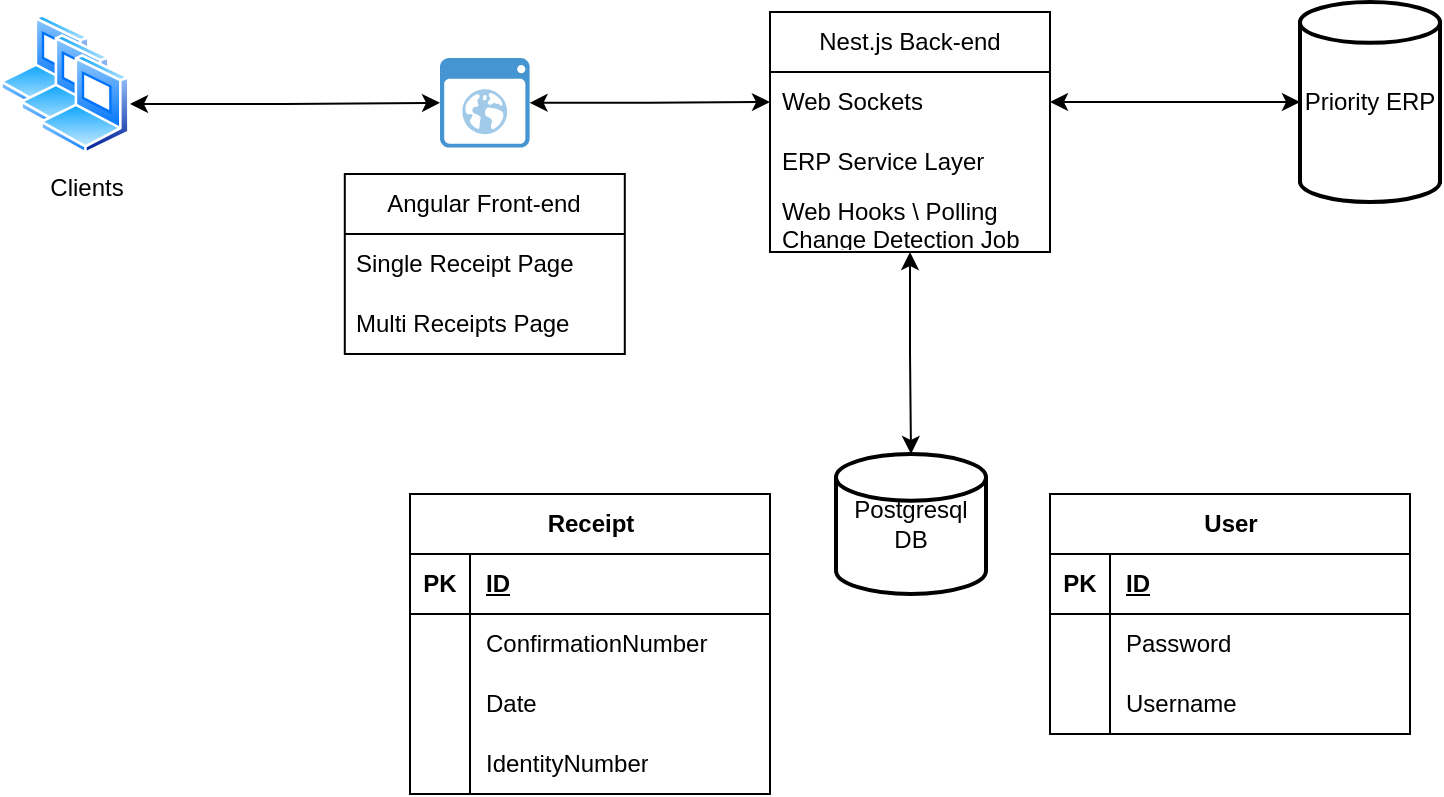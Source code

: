 <mxfile version="26.2.2" pages="2">
  <diagram name="Basic System Design" id="KiHX5Jfvy_KIr0yyrGE-">
    <mxGraphModel dx="1030" dy="659" grid="1" gridSize="10" guides="1" tooltips="1" connect="1" arrows="1" fold="1" page="1" pageScale="1" pageWidth="1169" pageHeight="827" math="0" shadow="0">
      <root>
        <mxCell id="0" />
        <mxCell id="1" parent="0" />
        <mxCell id="JUh57aAqCIEqQz4XWa3Y-1" value="" style="image;aspect=fixed;perimeter=ellipsePerimeter;html=1;align=center;shadow=0;dashed=0;spacingTop=3;image=img/lib/active_directory/laptop_client.svg;" vertex="1" parent="1">
          <mxGeometry x="130" y="70" width="45" height="50" as="geometry" />
        </mxCell>
        <mxCell id="JUh57aAqCIEqQz4XWa3Y-32" style="edgeStyle=orthogonalEdgeStyle;rounded=0;orthogonalLoop=1;jettySize=auto;html=1;startArrow=classic;startFill=1;" edge="1" parent="1" source="JUh57aAqCIEqQz4XWa3Y-3" target="JUh57aAqCIEqQz4XWa3Y-18">
          <mxGeometry relative="1" as="geometry" />
        </mxCell>
        <mxCell id="JUh57aAqCIEqQz4XWa3Y-3" value="" style="shadow=0;dashed=0;html=1;strokeColor=none;fillColor=#4495D1;labelPosition=center;verticalLabelPosition=bottom;verticalAlign=top;align=center;outlineConnect=0;shape=mxgraph.veeam.2d.web_ui;" vertex="1" parent="1">
          <mxGeometry x="350" y="92" width="44.8" height="44.8" as="geometry" />
        </mxCell>
        <mxCell id="JUh57aAqCIEqQz4XWa3Y-8" value="" style="image;aspect=fixed;perimeter=ellipsePerimeter;html=1;align=center;shadow=0;dashed=0;spacingTop=3;image=img/lib/active_directory/laptop_client.svg;" vertex="1" parent="1">
          <mxGeometry x="140" y="80" width="45" height="50" as="geometry" />
        </mxCell>
        <mxCell id="JUh57aAqCIEqQz4XWa3Y-34" style="edgeStyle=orthogonalEdgeStyle;rounded=0;orthogonalLoop=1;jettySize=auto;html=1;startArrow=classic;startFill=1;" edge="1" parent="1" source="JUh57aAqCIEqQz4XWa3Y-9" target="JUh57aAqCIEqQz4XWa3Y-3">
          <mxGeometry relative="1" as="geometry" />
        </mxCell>
        <mxCell id="JUh57aAqCIEqQz4XWa3Y-9" value="Clients" style="image;aspect=fixed;perimeter=ellipsePerimeter;html=1;align=center;shadow=0;dashed=0;spacingTop=3;image=img/lib/active_directory/laptop_client.svg;" vertex="1" parent="1">
          <mxGeometry x="150" y="90" width="45" height="50" as="geometry" />
        </mxCell>
        <mxCell id="JUh57aAqCIEqQz4XWa3Y-43" value="" style="edgeStyle=orthogonalEdgeStyle;rounded=0;orthogonalLoop=1;jettySize=auto;html=1;startArrow=classic;startFill=1;" edge="1" parent="1" source="JUh57aAqCIEqQz4XWa3Y-17" target="JUh57aAqCIEqQz4XWa3Y-42">
          <mxGeometry relative="1" as="geometry" />
        </mxCell>
        <mxCell id="JUh57aAqCIEqQz4XWa3Y-17" value="Nest.js Back-end" style="swimlane;fontStyle=0;childLayout=stackLayout;horizontal=1;startSize=30;horizontalStack=0;resizeParent=1;resizeParentMax=0;resizeLast=0;collapsible=1;marginBottom=0;whiteSpace=wrap;html=1;" vertex="1" parent="1">
          <mxGeometry x="515" y="69" width="140" height="120" as="geometry" />
        </mxCell>
        <mxCell id="JUh57aAqCIEqQz4XWa3Y-18" value="Web Sockets" style="text;strokeColor=none;fillColor=none;align=left;verticalAlign=middle;spacingLeft=4;spacingRight=4;overflow=hidden;points=[[0,0.5],[1,0.5]];portConstraint=eastwest;rotatable=0;whiteSpace=wrap;html=1;" vertex="1" parent="JUh57aAqCIEqQz4XWa3Y-17">
          <mxGeometry y="30" width="140" height="30" as="geometry" />
        </mxCell>
        <mxCell id="JUh57aAqCIEqQz4XWa3Y-19" value="ERP Service Layer" style="text;strokeColor=none;fillColor=none;align=left;verticalAlign=middle;spacingLeft=4;spacingRight=4;overflow=hidden;points=[[0,0.5],[1,0.5]];portConstraint=eastwest;rotatable=0;whiteSpace=wrap;html=1;" vertex="1" parent="JUh57aAqCIEqQz4XWa3Y-17">
          <mxGeometry y="60" width="140" height="30" as="geometry" />
        </mxCell>
        <mxCell id="JUh57aAqCIEqQz4XWa3Y-39" value="Web Hooks \ Polling Change Detection Job" style="text;strokeColor=none;fillColor=none;align=left;verticalAlign=middle;spacingLeft=4;spacingRight=4;overflow=hidden;points=[[0,0.5],[1,0.5]];portConstraint=eastwest;rotatable=0;whiteSpace=wrap;html=1;" vertex="1" parent="JUh57aAqCIEqQz4XWa3Y-17">
          <mxGeometry y="90" width="140" height="30" as="geometry" />
        </mxCell>
        <mxCell id="JUh57aAqCIEqQz4XWa3Y-35" value="Priority ERP" style="strokeWidth=2;html=1;shape=mxgraph.lean_mapping.mrp_erp;whiteSpace=wrap;" vertex="1" parent="1">
          <mxGeometry x="780" y="64" width="70" height="100" as="geometry" />
        </mxCell>
        <mxCell id="JUh57aAqCIEqQz4XWa3Y-37" style="edgeStyle=orthogonalEdgeStyle;rounded=0;orthogonalLoop=1;jettySize=auto;html=1;entryX=0;entryY=0.5;entryDx=0;entryDy=0;entryPerimeter=0;startArrow=classic;startFill=1;" edge="1" parent="1" source="JUh57aAqCIEqQz4XWa3Y-18" target="JUh57aAqCIEqQz4XWa3Y-35">
          <mxGeometry relative="1" as="geometry" />
        </mxCell>
        <mxCell id="JUh57aAqCIEqQz4XWa3Y-42" value="Postgresql DB" style="strokeWidth=2;html=1;shape=mxgraph.flowchart.database;whiteSpace=wrap;" vertex="1" parent="1">
          <mxGeometry x="548" y="290" width="75" height="70" as="geometry" />
        </mxCell>
        <mxCell id="JUh57aAqCIEqQz4XWa3Y-44" value="Receipt" style="shape=table;startSize=30;container=1;collapsible=1;childLayout=tableLayout;fixedRows=1;rowLines=0;fontStyle=1;align=center;resizeLast=1;html=1;" vertex="1" parent="1">
          <mxGeometry x="335" y="310" width="180" height="150" as="geometry" />
        </mxCell>
        <mxCell id="JUh57aAqCIEqQz4XWa3Y-45" value="" style="shape=tableRow;horizontal=0;startSize=0;swimlaneHead=0;swimlaneBody=0;fillColor=none;collapsible=0;dropTarget=0;points=[[0,0.5],[1,0.5]];portConstraint=eastwest;top=0;left=0;right=0;bottom=1;" vertex="1" parent="JUh57aAqCIEqQz4XWa3Y-44">
          <mxGeometry y="30" width="180" height="30" as="geometry" />
        </mxCell>
        <mxCell id="JUh57aAqCIEqQz4XWa3Y-46" value="PK" style="shape=partialRectangle;connectable=0;fillColor=none;top=0;left=0;bottom=0;right=0;fontStyle=1;overflow=hidden;whiteSpace=wrap;html=1;" vertex="1" parent="JUh57aAqCIEqQz4XWa3Y-45">
          <mxGeometry width="30" height="30" as="geometry">
            <mxRectangle width="30" height="30" as="alternateBounds" />
          </mxGeometry>
        </mxCell>
        <mxCell id="JUh57aAqCIEqQz4XWa3Y-47" value="ID" style="shape=partialRectangle;connectable=0;fillColor=none;top=0;left=0;bottom=0;right=0;align=left;spacingLeft=6;fontStyle=5;overflow=hidden;whiteSpace=wrap;html=1;" vertex="1" parent="JUh57aAqCIEqQz4XWa3Y-45">
          <mxGeometry x="30" width="150" height="30" as="geometry">
            <mxRectangle width="150" height="30" as="alternateBounds" />
          </mxGeometry>
        </mxCell>
        <mxCell id="JUh57aAqCIEqQz4XWa3Y-48" value="" style="shape=tableRow;horizontal=0;startSize=0;swimlaneHead=0;swimlaneBody=0;fillColor=none;collapsible=0;dropTarget=0;points=[[0,0.5],[1,0.5]];portConstraint=eastwest;top=0;left=0;right=0;bottom=0;" vertex="1" parent="JUh57aAqCIEqQz4XWa3Y-44">
          <mxGeometry y="60" width="180" height="30" as="geometry" />
        </mxCell>
        <mxCell id="JUh57aAqCIEqQz4XWa3Y-49" value="" style="shape=partialRectangle;connectable=0;fillColor=none;top=0;left=0;bottom=0;right=0;editable=1;overflow=hidden;whiteSpace=wrap;html=1;" vertex="1" parent="JUh57aAqCIEqQz4XWa3Y-48">
          <mxGeometry width="30" height="30" as="geometry">
            <mxRectangle width="30" height="30" as="alternateBounds" />
          </mxGeometry>
        </mxCell>
        <mxCell id="JUh57aAqCIEqQz4XWa3Y-50" value="ConfirmationNumber" style="shape=partialRectangle;connectable=0;fillColor=none;top=0;left=0;bottom=0;right=0;align=left;spacingLeft=6;overflow=hidden;whiteSpace=wrap;html=1;" vertex="1" parent="JUh57aAqCIEqQz4XWa3Y-48">
          <mxGeometry x="30" width="150" height="30" as="geometry">
            <mxRectangle width="150" height="30" as="alternateBounds" />
          </mxGeometry>
        </mxCell>
        <mxCell id="JUh57aAqCIEqQz4XWa3Y-51" value="" style="shape=tableRow;horizontal=0;startSize=0;swimlaneHead=0;swimlaneBody=0;fillColor=none;collapsible=0;dropTarget=0;points=[[0,0.5],[1,0.5]];portConstraint=eastwest;top=0;left=0;right=0;bottom=0;" vertex="1" parent="JUh57aAqCIEqQz4XWa3Y-44">
          <mxGeometry y="90" width="180" height="30" as="geometry" />
        </mxCell>
        <mxCell id="JUh57aAqCIEqQz4XWa3Y-52" value="" style="shape=partialRectangle;connectable=0;fillColor=none;top=0;left=0;bottom=0;right=0;editable=1;overflow=hidden;whiteSpace=wrap;html=1;" vertex="1" parent="JUh57aAqCIEqQz4XWa3Y-51">
          <mxGeometry width="30" height="30" as="geometry">
            <mxRectangle width="30" height="30" as="alternateBounds" />
          </mxGeometry>
        </mxCell>
        <mxCell id="JUh57aAqCIEqQz4XWa3Y-53" value="Date" style="shape=partialRectangle;connectable=0;fillColor=none;top=0;left=0;bottom=0;right=0;align=left;spacingLeft=6;overflow=hidden;whiteSpace=wrap;html=1;" vertex="1" parent="JUh57aAqCIEqQz4XWa3Y-51">
          <mxGeometry x="30" width="150" height="30" as="geometry">
            <mxRectangle width="150" height="30" as="alternateBounds" />
          </mxGeometry>
        </mxCell>
        <mxCell id="JUh57aAqCIEqQz4XWa3Y-54" value="" style="shape=tableRow;horizontal=0;startSize=0;swimlaneHead=0;swimlaneBody=0;fillColor=none;collapsible=0;dropTarget=0;points=[[0,0.5],[1,0.5]];portConstraint=eastwest;top=0;left=0;right=0;bottom=0;" vertex="1" parent="JUh57aAqCIEqQz4XWa3Y-44">
          <mxGeometry y="120" width="180" height="30" as="geometry" />
        </mxCell>
        <mxCell id="JUh57aAqCIEqQz4XWa3Y-55" value="" style="shape=partialRectangle;connectable=0;fillColor=none;top=0;left=0;bottom=0;right=0;editable=1;overflow=hidden;whiteSpace=wrap;html=1;" vertex="1" parent="JUh57aAqCIEqQz4XWa3Y-54">
          <mxGeometry width="30" height="30" as="geometry">
            <mxRectangle width="30" height="30" as="alternateBounds" />
          </mxGeometry>
        </mxCell>
        <mxCell id="JUh57aAqCIEqQz4XWa3Y-56" value="IdentityNumber" style="shape=partialRectangle;connectable=0;fillColor=none;top=0;left=0;bottom=0;right=0;align=left;spacingLeft=6;overflow=hidden;whiteSpace=wrap;html=1;" vertex="1" parent="JUh57aAqCIEqQz4XWa3Y-54">
          <mxGeometry x="30" width="150" height="30" as="geometry">
            <mxRectangle width="150" height="30" as="alternateBounds" />
          </mxGeometry>
        </mxCell>
        <mxCell id="JUh57aAqCIEqQz4XWa3Y-57" value="User" style="shape=table;startSize=30;container=1;collapsible=1;childLayout=tableLayout;fixedRows=1;rowLines=0;fontStyle=1;align=center;resizeLast=1;html=1;" vertex="1" parent="1">
          <mxGeometry x="655" y="310" width="180" height="120" as="geometry" />
        </mxCell>
        <mxCell id="JUh57aAqCIEqQz4XWa3Y-58" value="" style="shape=tableRow;horizontal=0;startSize=0;swimlaneHead=0;swimlaneBody=0;fillColor=none;collapsible=0;dropTarget=0;points=[[0,0.5],[1,0.5]];portConstraint=eastwest;top=0;left=0;right=0;bottom=1;" vertex="1" parent="JUh57aAqCIEqQz4XWa3Y-57">
          <mxGeometry y="30" width="180" height="30" as="geometry" />
        </mxCell>
        <mxCell id="JUh57aAqCIEqQz4XWa3Y-59" value="PK" style="shape=partialRectangle;connectable=0;fillColor=none;top=0;left=0;bottom=0;right=0;fontStyle=1;overflow=hidden;whiteSpace=wrap;html=1;" vertex="1" parent="JUh57aAqCIEqQz4XWa3Y-58">
          <mxGeometry width="30" height="30" as="geometry">
            <mxRectangle width="30" height="30" as="alternateBounds" />
          </mxGeometry>
        </mxCell>
        <mxCell id="JUh57aAqCIEqQz4XWa3Y-60" value="ID" style="shape=partialRectangle;connectable=0;fillColor=none;top=0;left=0;bottom=0;right=0;align=left;spacingLeft=6;fontStyle=5;overflow=hidden;whiteSpace=wrap;html=1;" vertex="1" parent="JUh57aAqCIEqQz4XWa3Y-58">
          <mxGeometry x="30" width="150" height="30" as="geometry">
            <mxRectangle width="150" height="30" as="alternateBounds" />
          </mxGeometry>
        </mxCell>
        <mxCell id="JUh57aAqCIEqQz4XWa3Y-61" value="" style="shape=tableRow;horizontal=0;startSize=0;swimlaneHead=0;swimlaneBody=0;fillColor=none;collapsible=0;dropTarget=0;points=[[0,0.5],[1,0.5]];portConstraint=eastwest;top=0;left=0;right=0;bottom=0;" vertex="1" parent="JUh57aAqCIEqQz4XWa3Y-57">
          <mxGeometry y="60" width="180" height="30" as="geometry" />
        </mxCell>
        <mxCell id="JUh57aAqCIEqQz4XWa3Y-62" value="" style="shape=partialRectangle;connectable=0;fillColor=none;top=0;left=0;bottom=0;right=0;editable=1;overflow=hidden;whiteSpace=wrap;html=1;" vertex="1" parent="JUh57aAqCIEqQz4XWa3Y-61">
          <mxGeometry width="30" height="30" as="geometry">
            <mxRectangle width="30" height="30" as="alternateBounds" />
          </mxGeometry>
        </mxCell>
        <mxCell id="JUh57aAqCIEqQz4XWa3Y-63" value="Password" style="shape=partialRectangle;connectable=0;fillColor=none;top=0;left=0;bottom=0;right=0;align=left;spacingLeft=6;overflow=hidden;whiteSpace=wrap;html=1;" vertex="1" parent="JUh57aAqCIEqQz4XWa3Y-61">
          <mxGeometry x="30" width="150" height="30" as="geometry">
            <mxRectangle width="150" height="30" as="alternateBounds" />
          </mxGeometry>
        </mxCell>
        <mxCell id="JUh57aAqCIEqQz4XWa3Y-64" value="" style="shape=tableRow;horizontal=0;startSize=0;swimlaneHead=0;swimlaneBody=0;fillColor=none;collapsible=0;dropTarget=0;points=[[0,0.5],[1,0.5]];portConstraint=eastwest;top=0;left=0;right=0;bottom=0;" vertex="1" parent="JUh57aAqCIEqQz4XWa3Y-57">
          <mxGeometry y="90" width="180" height="30" as="geometry" />
        </mxCell>
        <mxCell id="JUh57aAqCIEqQz4XWa3Y-65" value="" style="shape=partialRectangle;connectable=0;fillColor=none;top=0;left=0;bottom=0;right=0;editable=1;overflow=hidden;whiteSpace=wrap;html=1;" vertex="1" parent="JUh57aAqCIEqQz4XWa3Y-64">
          <mxGeometry width="30" height="30" as="geometry">
            <mxRectangle width="30" height="30" as="alternateBounds" />
          </mxGeometry>
        </mxCell>
        <mxCell id="JUh57aAqCIEqQz4XWa3Y-66" value="Username" style="shape=partialRectangle;connectable=0;fillColor=none;top=0;left=0;bottom=0;right=0;align=left;spacingLeft=6;overflow=hidden;whiteSpace=wrap;html=1;" vertex="1" parent="JUh57aAqCIEqQz4XWa3Y-64">
          <mxGeometry x="30" width="150" height="30" as="geometry">
            <mxRectangle width="150" height="30" as="alternateBounds" />
          </mxGeometry>
        </mxCell>
        <mxCell id="ugpr1kv8FS5Hk3_CO459-1" value="&lt;span style=&quot;text-wrap-mode: nowrap;&quot;&gt;Angular Front-end&lt;/span&gt;" style="swimlane;fontStyle=0;childLayout=stackLayout;horizontal=1;startSize=30;horizontalStack=0;resizeParent=1;resizeParentMax=0;resizeLast=0;collapsible=1;marginBottom=0;whiteSpace=wrap;html=1;" vertex="1" parent="1">
          <mxGeometry x="302.4" y="150" width="140" height="90" as="geometry" />
        </mxCell>
        <mxCell id="ugpr1kv8FS5Hk3_CO459-2" value="Single Receipt Page" style="text;strokeColor=none;fillColor=none;align=left;verticalAlign=middle;spacingLeft=4;spacingRight=4;overflow=hidden;points=[[0,0.5],[1,0.5]];portConstraint=eastwest;rotatable=0;whiteSpace=wrap;html=1;" vertex="1" parent="ugpr1kv8FS5Hk3_CO459-1">
          <mxGeometry y="30" width="140" height="30" as="geometry" />
        </mxCell>
        <mxCell id="ugpr1kv8FS5Hk3_CO459-3" value="Multi Receipts Page" style="text;strokeColor=none;fillColor=none;align=left;verticalAlign=middle;spacingLeft=4;spacingRight=4;overflow=hidden;points=[[0,0.5],[1,0.5]];portConstraint=eastwest;rotatable=0;whiteSpace=wrap;html=1;" vertex="1" parent="ugpr1kv8FS5Hk3_CO459-1">
          <mxGeometry y="60" width="140" height="30" as="geometry" />
        </mxCell>
      </root>
    </mxGraphModel>
  </diagram>
  <diagram name="Scaled System Design" id="naI4edm3nW7mUBZ5zVr7">
    <mxGraphModel dx="1030" dy="659" grid="1" gridSize="10" guides="1" tooltips="1" connect="1" arrows="1" fold="1" page="1" pageScale="1" pageWidth="1169" pageHeight="827" math="0" shadow="0">
      <root>
        <mxCell id="zLLgT4z5IBpaaLWjH9JP-0" />
        <mxCell id="zLLgT4z5IBpaaLWjH9JP-1" parent="zLLgT4z5IBpaaLWjH9JP-0" />
        <mxCell id="zLLgT4z5IBpaaLWjH9JP-2" value="" style="image;aspect=fixed;perimeter=ellipsePerimeter;html=1;align=center;shadow=0;dashed=0;spacingTop=3;image=img/lib/active_directory/laptop_client.svg;" vertex="1" parent="zLLgT4z5IBpaaLWjH9JP-1">
          <mxGeometry x="130" y="166" width="45" height="50" as="geometry" />
        </mxCell>
        <mxCell id="zLLgT4z5IBpaaLWjH9JP-4" value="&lt;span style=&quot;color: rgba(0, 0, 0, 0); font-family: monospace; font-size: 0px; text-align: start;&quot;&gt;%3CmxGraphModel%3E%3Croot%3E%3CmxCell%20id%3D%220%22%2F%3E%3CmxCell%20id%3D%221%22%20parent%3D%220%22%2F%3E%3CmxCell%20id%3D%222%22%20value%3D%22%26lt%3Bspan%20style%3D%26quot%3Btext-wrap-mode%3A%20nowrap%3B%26quot%3B%26gt%3BAngular%20Front-end%26lt%3B%2Fspan%26gt%3B%22%20style%3D%22swimlane%3BfontStyle%3D0%3BchildLayout%3DstackLayout%3Bhorizontal%3D1%3BstartSize%3D30%3BhorizontalStack%3D0%3BresizeParent%3D1%3BresizeParentMax%3D0%3BresizeLast%3D0%3Bcollapsible%3D1%3BmarginBottom%3D0%3BwhiteSpace%3Dwrap%3Bhtml%3D1%3B%22%20vertex%3D%221%22%20parent%3D%221%22%3E%3CmxGeometry%20x%3D%22302.4%22%20y%3D%22150%22%20width%3D%22140%22%20height%3D%2290%22%20as%3D%22geometry%22%2F%3E%3C%2FmxCell%3E%3CmxCell%20id%3D%223%22%20value%3D%22Single%20Receipt%20Page%22%20style%3D%22text%3BstrokeColor%3Dnone%3BfillColor%3Dnone%3Balign%3Dleft%3BverticalAlign%3Dmiddle%3BspacingLeft%3D4%3BspacingRight%3D4%3Boverflow%3Dhidden%3Bpoints%3D%5B%5B0%2C0.5%5D%2C%5B1%2C0.5%5D%5D%3BportConstraint%3Deastwest%3Brotatable%3D0%3BwhiteSpace%3Dwrap%3Bhtml%3D1%3B%22%20vertex%3D%221%22%20parent%3D%222%22%3E%3CmxGeometry%20y%3D%2230%22%20width%3D%22140%22%20height%3D%2230%22%20as%3D%22geometry%22%2F%3E%3C%2FmxCell%3E%3CmxCell%20id%3D%224%22%20value%3D%22Multi%20Receipts%20Page%22%20style%3D%22text%3BstrokeColor%3Dnone%3BfillColor%3Dnone%3Balign%3Dleft%3BverticalAlign%3Dmiddle%3BspacingLeft%3D4%3BspacingRight%3D4%3Boverflow%3Dhidden%3Bpoints%3D%5B%5B0%2C0.5%5D%2C%5B1%2C0.5%5D%5D%3BportConstraint%3Deastwest%3Brotatable%3D0%3BwhiteSpace%3Dwrap%3Bhtml%3D1%3B%22%20vertex%3D%221%22%20parent%3D%222%22%3E%3CmxGeometry%20y%3D%2260%22%20width%3D%22140%22%20height%3D%2230%22%20as%3D%22geometry%22%2F%3E%3C%2FmxCell%3E%3C%2Froot%3E%3C%2FmxGraphModel%3E&lt;/span&gt;" style="shadow=0;dashed=0;html=1;strokeColor=none;fillColor=#4495D1;labelPosition=center;verticalLabelPosition=bottom;verticalAlign=top;align=center;outlineConnect=0;shape=mxgraph.veeam.2d.web_ui;" vertex="1" parent="zLLgT4z5IBpaaLWjH9JP-1">
          <mxGeometry x="350" y="188" width="44.8" height="44.8" as="geometry" />
        </mxCell>
        <mxCell id="zLLgT4z5IBpaaLWjH9JP-5" value="" style="image;aspect=fixed;perimeter=ellipsePerimeter;html=1;align=center;shadow=0;dashed=0;spacingTop=3;image=img/lib/active_directory/laptop_client.svg;" vertex="1" parent="zLLgT4z5IBpaaLWjH9JP-1">
          <mxGeometry x="140" y="176" width="45" height="50" as="geometry" />
        </mxCell>
        <mxCell id="zLLgT4z5IBpaaLWjH9JP-6" value="1" style="edgeStyle=orthogonalEdgeStyle;rounded=0;orthogonalLoop=1;jettySize=auto;html=1;startArrow=classic;startFill=1;" edge="1" parent="zLLgT4z5IBpaaLWjH9JP-1" source="zLLgT4z5IBpaaLWjH9JP-7" target="zLLgT4z5IBpaaLWjH9JP-4">
          <mxGeometry relative="1" as="geometry" />
        </mxCell>
        <mxCell id="dHd4vy640xbWueqkaHCv-63" value="11" style="edgeLabel;html=1;align=center;verticalAlign=middle;resizable=0;points=[];" vertex="1" connectable="0" parent="zLLgT4z5IBpaaLWjH9JP-6">
          <mxGeometry x="0.424" relative="1" as="geometry">
            <mxPoint as="offset" />
          </mxGeometry>
        </mxCell>
        <mxCell id="zLLgT4z5IBpaaLWjH9JP-7" value="Clients" style="image;aspect=fixed;perimeter=ellipsePerimeter;html=1;align=center;shadow=0;dashed=0;spacingTop=3;image=img/lib/active_directory/laptop_client.svg;" vertex="1" parent="zLLgT4z5IBpaaLWjH9JP-1">
          <mxGeometry x="150" y="186" width="45" height="50" as="geometry" />
        </mxCell>
        <mxCell id="zLLgT4z5IBpaaLWjH9JP-8" value="" style="edgeStyle=orthogonalEdgeStyle;rounded=0;orthogonalLoop=1;jettySize=auto;html=1;startArrow=classic;startFill=1;" edge="1" parent="zLLgT4z5IBpaaLWjH9JP-1" source="zLLgT4z5IBpaaLWjH9JP-9" target="zLLgT4z5IBpaaLWjH9JP-15">
          <mxGeometry relative="1" as="geometry" />
        </mxCell>
        <mxCell id="zLLgT4z5IBpaaLWjH9JP-9" value="Nest.js Back-end" style="swimlane;fontStyle=0;childLayout=stackLayout;horizontal=1;startSize=30;horizontalStack=0;resizeParent=1;resizeParentMax=0;resizeLast=0;collapsible=1;marginBottom=0;whiteSpace=wrap;html=1;" vertex="1" parent="zLLgT4z5IBpaaLWjH9JP-1">
          <mxGeometry x="515" y="165" width="140" height="90" as="geometry" />
        </mxCell>
        <mxCell id="zLLgT4z5IBpaaLWjH9JP-10" value="Web Sockets" style="text;strokeColor=none;fillColor=none;align=left;verticalAlign=middle;spacingLeft=4;spacingRight=4;overflow=hidden;points=[[0,0.5],[1,0.5]];portConstraint=eastwest;rotatable=0;whiteSpace=wrap;html=1;" vertex="1" parent="zLLgT4z5IBpaaLWjH9JP-9">
          <mxGeometry y="30" width="140" height="30" as="geometry" />
        </mxCell>
        <mxCell id="zLLgT4z5IBpaaLWjH9JP-12" value="Web Hooks (Change Detection)" style="text;strokeColor=none;fillColor=none;align=left;verticalAlign=middle;spacingLeft=4;spacingRight=4;overflow=hidden;points=[[0,0.5],[1,0.5]];portConstraint=eastwest;rotatable=0;whiteSpace=wrap;html=1;" vertex="1" parent="zLLgT4z5IBpaaLWjH9JP-9">
          <mxGeometry y="60" width="140" height="30" as="geometry" />
        </mxCell>
        <mxCell id="zLLgT4z5IBpaaLWjH9JP-13" value="Priority ERP" style="strokeWidth=2;html=1;shape=mxgraph.lean_mapping.mrp_erp;whiteSpace=wrap;" vertex="1" parent="zLLgT4z5IBpaaLWjH9JP-1">
          <mxGeometry x="940" y="386" width="70" height="100" as="geometry" />
        </mxCell>
        <mxCell id="zLLgT4z5IBpaaLWjH9JP-15" value="Postgresql DB" style="strokeWidth=2;html=1;shape=mxgraph.flowchart.database;whiteSpace=wrap;" vertex="1" parent="zLLgT4z5IBpaaLWjH9JP-1">
          <mxGeometry x="548" y="386" width="75" height="70" as="geometry" />
        </mxCell>
        <mxCell id="zLLgT4z5IBpaaLWjH9JP-16" value="Receipt" style="shape=table;startSize=30;container=1;collapsible=1;childLayout=tableLayout;fixedRows=1;rowLines=0;fontStyle=1;align=center;resizeLast=1;html=1;" vertex="1" parent="zLLgT4z5IBpaaLWjH9JP-1">
          <mxGeometry x="335" y="406" width="180" height="150" as="geometry" />
        </mxCell>
        <mxCell id="zLLgT4z5IBpaaLWjH9JP-17" value="" style="shape=tableRow;horizontal=0;startSize=0;swimlaneHead=0;swimlaneBody=0;fillColor=none;collapsible=0;dropTarget=0;points=[[0,0.5],[1,0.5]];portConstraint=eastwest;top=0;left=0;right=0;bottom=1;" vertex="1" parent="zLLgT4z5IBpaaLWjH9JP-16">
          <mxGeometry y="30" width="180" height="30" as="geometry" />
        </mxCell>
        <mxCell id="zLLgT4z5IBpaaLWjH9JP-18" value="PK" style="shape=partialRectangle;connectable=0;fillColor=none;top=0;left=0;bottom=0;right=0;fontStyle=1;overflow=hidden;whiteSpace=wrap;html=1;" vertex="1" parent="zLLgT4z5IBpaaLWjH9JP-17">
          <mxGeometry width="30" height="30" as="geometry">
            <mxRectangle width="30" height="30" as="alternateBounds" />
          </mxGeometry>
        </mxCell>
        <mxCell id="zLLgT4z5IBpaaLWjH9JP-19" value="ID" style="shape=partialRectangle;connectable=0;fillColor=none;top=0;left=0;bottom=0;right=0;align=left;spacingLeft=6;fontStyle=5;overflow=hidden;whiteSpace=wrap;html=1;" vertex="1" parent="zLLgT4z5IBpaaLWjH9JP-17">
          <mxGeometry x="30" width="150" height="30" as="geometry">
            <mxRectangle width="150" height="30" as="alternateBounds" />
          </mxGeometry>
        </mxCell>
        <mxCell id="zLLgT4z5IBpaaLWjH9JP-20" value="" style="shape=tableRow;horizontal=0;startSize=0;swimlaneHead=0;swimlaneBody=0;fillColor=none;collapsible=0;dropTarget=0;points=[[0,0.5],[1,0.5]];portConstraint=eastwest;top=0;left=0;right=0;bottom=0;" vertex="1" parent="zLLgT4z5IBpaaLWjH9JP-16">
          <mxGeometry y="60" width="180" height="30" as="geometry" />
        </mxCell>
        <mxCell id="zLLgT4z5IBpaaLWjH9JP-21" value="" style="shape=partialRectangle;connectable=0;fillColor=none;top=0;left=0;bottom=0;right=0;editable=1;overflow=hidden;whiteSpace=wrap;html=1;" vertex="1" parent="zLLgT4z5IBpaaLWjH9JP-20">
          <mxGeometry width="30" height="30" as="geometry">
            <mxRectangle width="30" height="30" as="alternateBounds" />
          </mxGeometry>
        </mxCell>
        <mxCell id="zLLgT4z5IBpaaLWjH9JP-22" value="ConfirmationNumber" style="shape=partialRectangle;connectable=0;fillColor=none;top=0;left=0;bottom=0;right=0;align=left;spacingLeft=6;overflow=hidden;whiteSpace=wrap;html=1;" vertex="1" parent="zLLgT4z5IBpaaLWjH9JP-20">
          <mxGeometry x="30" width="150" height="30" as="geometry">
            <mxRectangle width="150" height="30" as="alternateBounds" />
          </mxGeometry>
        </mxCell>
        <mxCell id="zLLgT4z5IBpaaLWjH9JP-23" value="" style="shape=tableRow;horizontal=0;startSize=0;swimlaneHead=0;swimlaneBody=0;fillColor=none;collapsible=0;dropTarget=0;points=[[0,0.5],[1,0.5]];portConstraint=eastwest;top=0;left=0;right=0;bottom=0;" vertex="1" parent="zLLgT4z5IBpaaLWjH9JP-16">
          <mxGeometry y="90" width="180" height="30" as="geometry" />
        </mxCell>
        <mxCell id="zLLgT4z5IBpaaLWjH9JP-24" value="" style="shape=partialRectangle;connectable=0;fillColor=none;top=0;left=0;bottom=0;right=0;editable=1;overflow=hidden;whiteSpace=wrap;html=1;" vertex="1" parent="zLLgT4z5IBpaaLWjH9JP-23">
          <mxGeometry width="30" height="30" as="geometry">
            <mxRectangle width="30" height="30" as="alternateBounds" />
          </mxGeometry>
        </mxCell>
        <mxCell id="zLLgT4z5IBpaaLWjH9JP-25" value="Date" style="shape=partialRectangle;connectable=0;fillColor=none;top=0;left=0;bottom=0;right=0;align=left;spacingLeft=6;overflow=hidden;whiteSpace=wrap;html=1;" vertex="1" parent="zLLgT4z5IBpaaLWjH9JP-23">
          <mxGeometry x="30" width="150" height="30" as="geometry">
            <mxRectangle width="150" height="30" as="alternateBounds" />
          </mxGeometry>
        </mxCell>
        <mxCell id="zLLgT4z5IBpaaLWjH9JP-26" value="" style="shape=tableRow;horizontal=0;startSize=0;swimlaneHead=0;swimlaneBody=0;fillColor=none;collapsible=0;dropTarget=0;points=[[0,0.5],[1,0.5]];portConstraint=eastwest;top=0;left=0;right=0;bottom=0;" vertex="1" parent="zLLgT4z5IBpaaLWjH9JP-16">
          <mxGeometry y="120" width="180" height="30" as="geometry" />
        </mxCell>
        <mxCell id="zLLgT4z5IBpaaLWjH9JP-27" value="" style="shape=partialRectangle;connectable=0;fillColor=none;top=0;left=0;bottom=0;right=0;editable=1;overflow=hidden;whiteSpace=wrap;html=1;" vertex="1" parent="zLLgT4z5IBpaaLWjH9JP-26">
          <mxGeometry width="30" height="30" as="geometry">
            <mxRectangle width="30" height="30" as="alternateBounds" />
          </mxGeometry>
        </mxCell>
        <mxCell id="zLLgT4z5IBpaaLWjH9JP-28" value="IdentityNumber" style="shape=partialRectangle;connectable=0;fillColor=none;top=0;left=0;bottom=0;right=0;align=left;spacingLeft=6;overflow=hidden;whiteSpace=wrap;html=1;" vertex="1" parent="zLLgT4z5IBpaaLWjH9JP-26">
          <mxGeometry x="30" width="150" height="30" as="geometry">
            <mxRectangle width="150" height="30" as="alternateBounds" />
          </mxGeometry>
        </mxCell>
        <mxCell id="zLLgT4z5IBpaaLWjH9JP-29" value="User" style="shape=table;startSize=30;container=1;collapsible=1;childLayout=tableLayout;fixedRows=1;rowLines=0;fontStyle=1;align=center;resizeLast=1;html=1;" vertex="1" parent="zLLgT4z5IBpaaLWjH9JP-1">
          <mxGeometry x="655" y="406" width="180" height="120" as="geometry" />
        </mxCell>
        <mxCell id="zLLgT4z5IBpaaLWjH9JP-30" value="" style="shape=tableRow;horizontal=0;startSize=0;swimlaneHead=0;swimlaneBody=0;fillColor=none;collapsible=0;dropTarget=0;points=[[0,0.5],[1,0.5]];portConstraint=eastwest;top=0;left=0;right=0;bottom=1;" vertex="1" parent="zLLgT4z5IBpaaLWjH9JP-29">
          <mxGeometry y="30" width="180" height="30" as="geometry" />
        </mxCell>
        <mxCell id="zLLgT4z5IBpaaLWjH9JP-31" value="PK" style="shape=partialRectangle;connectable=0;fillColor=none;top=0;left=0;bottom=0;right=0;fontStyle=1;overflow=hidden;whiteSpace=wrap;html=1;" vertex="1" parent="zLLgT4z5IBpaaLWjH9JP-30">
          <mxGeometry width="30" height="30" as="geometry">
            <mxRectangle width="30" height="30" as="alternateBounds" />
          </mxGeometry>
        </mxCell>
        <mxCell id="zLLgT4z5IBpaaLWjH9JP-32" value="ID" style="shape=partialRectangle;connectable=0;fillColor=none;top=0;left=0;bottom=0;right=0;align=left;spacingLeft=6;fontStyle=5;overflow=hidden;whiteSpace=wrap;html=1;" vertex="1" parent="zLLgT4z5IBpaaLWjH9JP-30">
          <mxGeometry x="30" width="150" height="30" as="geometry">
            <mxRectangle width="150" height="30" as="alternateBounds" />
          </mxGeometry>
        </mxCell>
        <mxCell id="zLLgT4z5IBpaaLWjH9JP-33" value="" style="shape=tableRow;horizontal=0;startSize=0;swimlaneHead=0;swimlaneBody=0;fillColor=none;collapsible=0;dropTarget=0;points=[[0,0.5],[1,0.5]];portConstraint=eastwest;top=0;left=0;right=0;bottom=0;" vertex="1" parent="zLLgT4z5IBpaaLWjH9JP-29">
          <mxGeometry y="60" width="180" height="30" as="geometry" />
        </mxCell>
        <mxCell id="zLLgT4z5IBpaaLWjH9JP-34" value="" style="shape=partialRectangle;connectable=0;fillColor=none;top=0;left=0;bottom=0;right=0;editable=1;overflow=hidden;whiteSpace=wrap;html=1;" vertex="1" parent="zLLgT4z5IBpaaLWjH9JP-33">
          <mxGeometry width="30" height="30" as="geometry">
            <mxRectangle width="30" height="30" as="alternateBounds" />
          </mxGeometry>
        </mxCell>
        <mxCell id="zLLgT4z5IBpaaLWjH9JP-35" value="Password" style="shape=partialRectangle;connectable=0;fillColor=none;top=0;left=0;bottom=0;right=0;align=left;spacingLeft=6;overflow=hidden;whiteSpace=wrap;html=1;" vertex="1" parent="zLLgT4z5IBpaaLWjH9JP-33">
          <mxGeometry x="30" width="150" height="30" as="geometry">
            <mxRectangle width="150" height="30" as="alternateBounds" />
          </mxGeometry>
        </mxCell>
        <mxCell id="zLLgT4z5IBpaaLWjH9JP-36" value="" style="shape=tableRow;horizontal=0;startSize=0;swimlaneHead=0;swimlaneBody=0;fillColor=none;collapsible=0;dropTarget=0;points=[[0,0.5],[1,0.5]];portConstraint=eastwest;top=0;left=0;right=0;bottom=0;" vertex="1" parent="zLLgT4z5IBpaaLWjH9JP-29">
          <mxGeometry y="90" width="180" height="30" as="geometry" />
        </mxCell>
        <mxCell id="zLLgT4z5IBpaaLWjH9JP-37" value="" style="shape=partialRectangle;connectable=0;fillColor=none;top=0;left=0;bottom=0;right=0;editable=1;overflow=hidden;whiteSpace=wrap;html=1;" vertex="1" parent="zLLgT4z5IBpaaLWjH9JP-36">
          <mxGeometry width="30" height="30" as="geometry">
            <mxRectangle width="30" height="30" as="alternateBounds" />
          </mxGeometry>
        </mxCell>
        <mxCell id="zLLgT4z5IBpaaLWjH9JP-38" value="Username" style="shape=partialRectangle;connectable=0;fillColor=none;top=0;left=0;bottom=0;right=0;align=left;spacingLeft=6;overflow=hidden;whiteSpace=wrap;html=1;" vertex="1" parent="zLLgT4z5IBpaaLWjH9JP-36">
          <mxGeometry x="30" width="150" height="30" as="geometry">
            <mxRectangle width="150" height="30" as="alternateBounds" />
          </mxGeometry>
        </mxCell>
        <mxCell id="dHd4vy640xbWueqkaHCv-29" value="2" style="edgeStyle=orthogonalEdgeStyle;rounded=0;orthogonalLoop=1;jettySize=auto;html=1;startArrow=classic;startFill=0;endArrow=none;" edge="1" parent="zLLgT4z5IBpaaLWjH9JP-1" source="dHd4vy640xbWueqkaHCv-1" target="zLLgT4z5IBpaaLWjH9JP-4">
          <mxGeometry relative="1" as="geometry" />
        </mxCell>
        <mxCell id="dHd4vy640xbWueqkaHCv-51" value="3" style="edgeStyle=orthogonalEdgeStyle;rounded=0;orthogonalLoop=1;jettySize=auto;html=1;" edge="1" parent="zLLgT4z5IBpaaLWjH9JP-1" source="dHd4vy640xbWueqkaHCv-1">
          <mxGeometry relative="1" as="geometry">
            <mxPoint x="585.5" y="160" as="targetPoint" />
          </mxGeometry>
        </mxCell>
        <mxCell id="dHd4vy640xbWueqkaHCv-61" value="9" style="edgeLabel;html=1;align=center;verticalAlign=middle;resizable=0;points=[];" vertex="1" connectable="0" parent="dHd4vy640xbWueqkaHCv-51">
          <mxGeometry x="0.35" y="1" relative="1" as="geometry">
            <mxPoint as="offset" />
          </mxGeometry>
        </mxCell>
        <mxCell id="dHd4vy640xbWueqkaHCv-1" value="" style="sketch=0;pointerEvents=1;shadow=0;dashed=0;html=1;strokeColor=none;fillColor=#505050;labelPosition=center;verticalLabelPosition=bottom;verticalAlign=top;outlineConnect=0;align=center;shape=mxgraph.office.servers.reverse_proxy;" vertex="1" parent="zLLgT4z5IBpaaLWjH9JP-1">
          <mxGeometry x="565" y="20" width="41" height="53" as="geometry" />
        </mxCell>
        <mxCell id="dHd4vy640xbWueqkaHCv-59" value="8" style="edgeStyle=orthogonalEdgeStyle;rounded=0;orthogonalLoop=1;jettySize=auto;html=1;exitX=0.5;exitY=0;exitDx=0;exitDy=0;exitPerimeter=0;" edge="1" parent="zLLgT4z5IBpaaLWjH9JP-1" source="dHd4vy640xbWueqkaHCv-2" target="dHd4vy640xbWueqkaHCv-1">
          <mxGeometry relative="1" as="geometry">
            <Array as="points">
              <mxPoint x="965" y="50" />
            </Array>
          </mxGeometry>
        </mxCell>
        <mxCell id="dHd4vy640xbWueqkaHCv-2" value="" style="aspect=fixed;sketch=0;html=1;dashed=0;whitespace=wrap;verticalLabelPosition=bottom;verticalAlign=top;fillColor=#2875E2;strokeColor=#ffffff;points=[[0.005,0.63,0],[0.1,0.2,0],[0.9,0.2,0],[0.5,0,0],[0.995,0.63,0],[0.72,0.99,0],[0.5,1,0],[0.28,0.99,0]];shape=mxgraph.kubernetes.icon2;prIcon=api" vertex="1" parent="zLLgT4z5IBpaaLWjH9JP-1">
          <mxGeometry x="940" y="178" width="50" height="48" as="geometry" />
        </mxCell>
        <mxCell id="dHd4vy640xbWueqkaHCv-14" value="" style="aspect=fixed;sketch=0;html=1;dashed=0;whitespace=wrap;verticalLabelPosition=bottom;verticalAlign=top;fillColor=#2875E2;strokeColor=#ffffff;points=[[0.005,0.63,0],[0.1,0.2,0],[0.9,0.2,0],[0.5,0,0],[0.995,0.63,0],[0.72,0.99,0],[0.5,1,0],[0.28,0.99,0]];shape=mxgraph.kubernetes.icon2;prIcon=api" vertex="1" parent="zLLgT4z5IBpaaLWjH9JP-1">
          <mxGeometry x="946" y="189" width="50" height="48" as="geometry" />
        </mxCell>
        <mxCell id="dHd4vy640xbWueqkaHCv-15" value="Nest.js Web API" style="aspect=fixed;sketch=0;html=1;dashed=0;whitespace=wrap;verticalLabelPosition=bottom;verticalAlign=top;fillColor=#2875E2;strokeColor=#ffffff;points=[[0.005,0.63,0],[0.1,0.2,0],[0.9,0.2,0],[0.5,0,0],[0.995,0.63,0],[0.72,0.99,0],[0.5,1,0],[0.28,0.99,0]];shape=mxgraph.kubernetes.icon2;prIcon=api" vertex="1" parent="zLLgT4z5IBpaaLWjH9JP-1">
          <mxGeometry x="955" y="201" width="50" height="48" as="geometry" />
        </mxCell>
        <mxCell id="dHd4vy640xbWueqkaHCv-32" value="&lt;span style=&quot;color: rgb(0, 0, 0); font-family: Helvetica; font-size: 12px; font-style: normal; font-variant-ligatures: normal; font-variant-caps: normal; font-weight: 400; letter-spacing: normal; orphans: 2; text-align: center; text-indent: 0px; text-transform: none; widows: 2; word-spacing: 0px; -webkit-text-stroke-width: 0px; white-space: nowrap; background-color: rgb(236, 236, 236); text-decoration-thickness: initial; text-decoration-style: initial; text-decoration-color: initial; display: inline !important; float: none;&quot;&gt;Nginx Load Balancing&lt;/span&gt;" style="text;whiteSpace=wrap;html=1;" vertex="1" parent="zLLgT4z5IBpaaLWjH9JP-1">
          <mxGeometry x="435" y="10" width="150" height="40" as="geometry" />
        </mxCell>
        <mxCell id="dHd4vy640xbWueqkaHCv-56" value="5" style="edgeStyle=orthogonalEdgeStyle;rounded=0;orthogonalLoop=1;jettySize=auto;html=1;" edge="1" parent="zLLgT4z5IBpaaLWjH9JP-1" source="dHd4vy640xbWueqkaHCv-33" target="dHd4vy640xbWueqkaHCv-50">
          <mxGeometry relative="1" as="geometry" />
        </mxCell>
        <mxCell id="dHd4vy640xbWueqkaHCv-33" value="" style="points=[];aspect=fixed;html=1;align=center;shadow=0;dashed=0;fillColor=#FF6A00;strokeColor=none;shape=mxgraph.alibaba_cloud.mq_message_queue;" vertex="1" parent="zLLgT4z5IBpaaLWjH9JP-1">
          <mxGeometry x="722.5" y="183" width="45" height="49.8" as="geometry" />
        </mxCell>
        <mxCell id="dHd4vy640xbWueqkaHCv-42" value="RabbitMQ&lt;br&gt;Queue" style="text;html=1;align=center;verticalAlign=middle;whiteSpace=wrap;rounded=0;" vertex="1" parent="zLLgT4z5IBpaaLWjH9JP-1">
          <mxGeometry x="707.5" y="236" width="60" height="30" as="geometry" />
        </mxCell>
        <mxCell id="dHd4vy640xbWueqkaHCv-50" value="" style="sketch=0;pointerEvents=1;shadow=0;dashed=0;html=1;strokeColor=none;fillColor=#505050;labelPosition=center;verticalLabelPosition=bottom;verticalAlign=top;outlineConnect=0;align=center;shape=mxgraph.office.servers.reverse_proxy;" vertex="1" parent="zLLgT4z5IBpaaLWjH9JP-1">
          <mxGeometry x="835" y="181.4" width="41" height="53" as="geometry" />
        </mxCell>
        <mxCell id="dHd4vy640xbWueqkaHCv-52" value="7" style="edgeStyle=orthogonalEdgeStyle;rounded=0;orthogonalLoop=1;jettySize=auto;html=1;entryX=0.994;entryY=0.57;entryDx=0;entryDy=0;entryPerimeter=0;startArrow=classic;startFill=1;" edge="1" parent="zLLgT4z5IBpaaLWjH9JP-1" source="dHd4vy640xbWueqkaHCv-15" target="zLLgT4z5IBpaaLWjH9JP-13">
          <mxGeometry relative="1" as="geometry">
            <Array as="points">
              <mxPoint x="1030" y="225" />
              <mxPoint x="1030" y="443" />
            </Array>
          </mxGeometry>
        </mxCell>
        <mxCell id="dHd4vy640xbWueqkaHCv-55" value="4" style="edgeStyle=orthogonalEdgeStyle;rounded=0;orthogonalLoop=1;jettySize=auto;html=1;entryX=0.167;entryY=0.542;entryDx=0;entryDy=0;entryPerimeter=0;" edge="1" parent="zLLgT4z5IBpaaLWjH9JP-1" source="zLLgT4z5IBpaaLWjH9JP-10" target="dHd4vy640xbWueqkaHCv-33">
          <mxGeometry relative="1" as="geometry" />
        </mxCell>
        <mxCell id="dHd4vy640xbWueqkaHCv-57" value="6" style="edgeStyle=orthogonalEdgeStyle;rounded=0;orthogonalLoop=1;jettySize=auto;html=1;entryX=0.005;entryY=0.63;entryDx=0;entryDy=0;entryPerimeter=0;" edge="1" parent="zLLgT4z5IBpaaLWjH9JP-1" source="dHd4vy640xbWueqkaHCv-50" target="dHd4vy640xbWueqkaHCv-2">
          <mxGeometry relative="1" as="geometry" />
        </mxCell>
        <mxCell id="dHd4vy640xbWueqkaHCv-60" value="&lt;span style=&quot;color: rgb(0, 0, 0); font-family: Helvetica; font-size: 12px; font-style: normal; font-variant-ligatures: normal; font-variant-caps: normal; font-weight: 400; letter-spacing: normal; orphans: 2; text-align: center; text-indent: 0px; text-transform: none; widows: 2; word-spacing: 0px; -webkit-text-stroke-width: 0px; white-space: nowrap; background-color: rgb(236, 236, 236); text-decoration-thickness: initial; text-decoration-style: initial; text-decoration-color: initial; display: inline !important; float: none;&quot;&gt;Nginx Load Balancing&lt;/span&gt;" style="text;whiteSpace=wrap;html=1;" vertex="1" parent="zLLgT4z5IBpaaLWjH9JP-1">
          <mxGeometry x="790" y="237" width="150" height="40" as="geometry" />
        </mxCell>
        <mxCell id="dHd4vy640xbWueqkaHCv-62" value="10" style="edgeStyle=orthogonalEdgeStyle;rounded=0;orthogonalLoop=1;jettySize=auto;html=1;" edge="1" parent="zLLgT4z5IBpaaLWjH9JP-1" source="zLLgT4z5IBpaaLWjH9JP-10" target="zLLgT4z5IBpaaLWjH9JP-4">
          <mxGeometry relative="1" as="geometry" />
        </mxCell>
        <mxCell id="XaSDKsIgNdcL08d_cY1N-0" value="&lt;span style=&quot;text-wrap-mode: nowrap;&quot;&gt;Angular Front-end&lt;/span&gt;" style="swimlane;fontStyle=0;childLayout=stackLayout;horizontal=1;startSize=30;horizontalStack=0;resizeParent=1;resizeParentMax=0;resizeLast=0;collapsible=1;marginBottom=0;whiteSpace=wrap;html=1;" vertex="1" parent="zLLgT4z5IBpaaLWjH9JP-1">
          <mxGeometry x="302.4" y="249" width="140" height="90" as="geometry" />
        </mxCell>
        <mxCell id="XaSDKsIgNdcL08d_cY1N-1" value="Single Receipt Page" style="text;strokeColor=none;fillColor=none;align=left;verticalAlign=middle;spacingLeft=4;spacingRight=4;overflow=hidden;points=[[0,0.5],[1,0.5]];portConstraint=eastwest;rotatable=0;whiteSpace=wrap;html=1;" vertex="1" parent="XaSDKsIgNdcL08d_cY1N-0">
          <mxGeometry y="30" width="140" height="30" as="geometry" />
        </mxCell>
        <mxCell id="XaSDKsIgNdcL08d_cY1N-2" value="Multi Receipts Page" style="text;strokeColor=none;fillColor=none;align=left;verticalAlign=middle;spacingLeft=4;spacingRight=4;overflow=hidden;points=[[0,0.5],[1,0.5]];portConstraint=eastwest;rotatable=0;whiteSpace=wrap;html=1;" vertex="1" parent="XaSDKsIgNdcL08d_cY1N-0">
          <mxGeometry y="60" width="140" height="30" as="geometry" />
        </mxCell>
      </root>
    </mxGraphModel>
  </diagram>
</mxfile>
